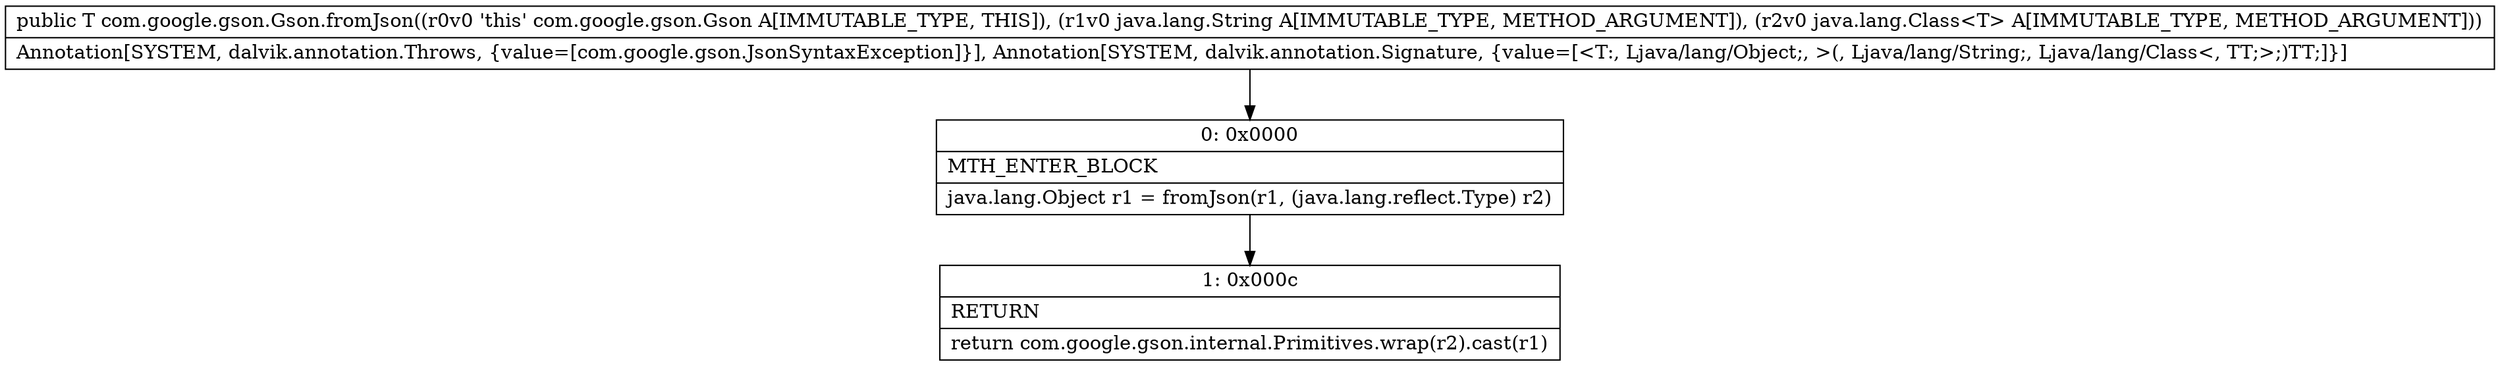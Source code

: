 digraph "CFG forcom.google.gson.Gson.fromJson(Ljava\/lang\/String;Ljava\/lang\/Class;)Ljava\/lang\/Object;" {
Node_0 [shape=record,label="{0\:\ 0x0000|MTH_ENTER_BLOCK\l|java.lang.Object r1 = fromJson(r1, (java.lang.reflect.Type) r2)\l}"];
Node_1 [shape=record,label="{1\:\ 0x000c|RETURN\l|return com.google.gson.internal.Primitives.wrap(r2).cast(r1)\l}"];
MethodNode[shape=record,label="{public T com.google.gson.Gson.fromJson((r0v0 'this' com.google.gson.Gson A[IMMUTABLE_TYPE, THIS]), (r1v0 java.lang.String A[IMMUTABLE_TYPE, METHOD_ARGUMENT]), (r2v0 java.lang.Class\<T\> A[IMMUTABLE_TYPE, METHOD_ARGUMENT]))  | Annotation[SYSTEM, dalvik.annotation.Throws, \{value=[com.google.gson.JsonSyntaxException]\}], Annotation[SYSTEM, dalvik.annotation.Signature, \{value=[\<T:, Ljava\/lang\/Object;, \>(, Ljava\/lang\/String;, Ljava\/lang\/Class\<, TT;\>;)TT;]\}]\l}"];
MethodNode -> Node_0;
Node_0 -> Node_1;
}

